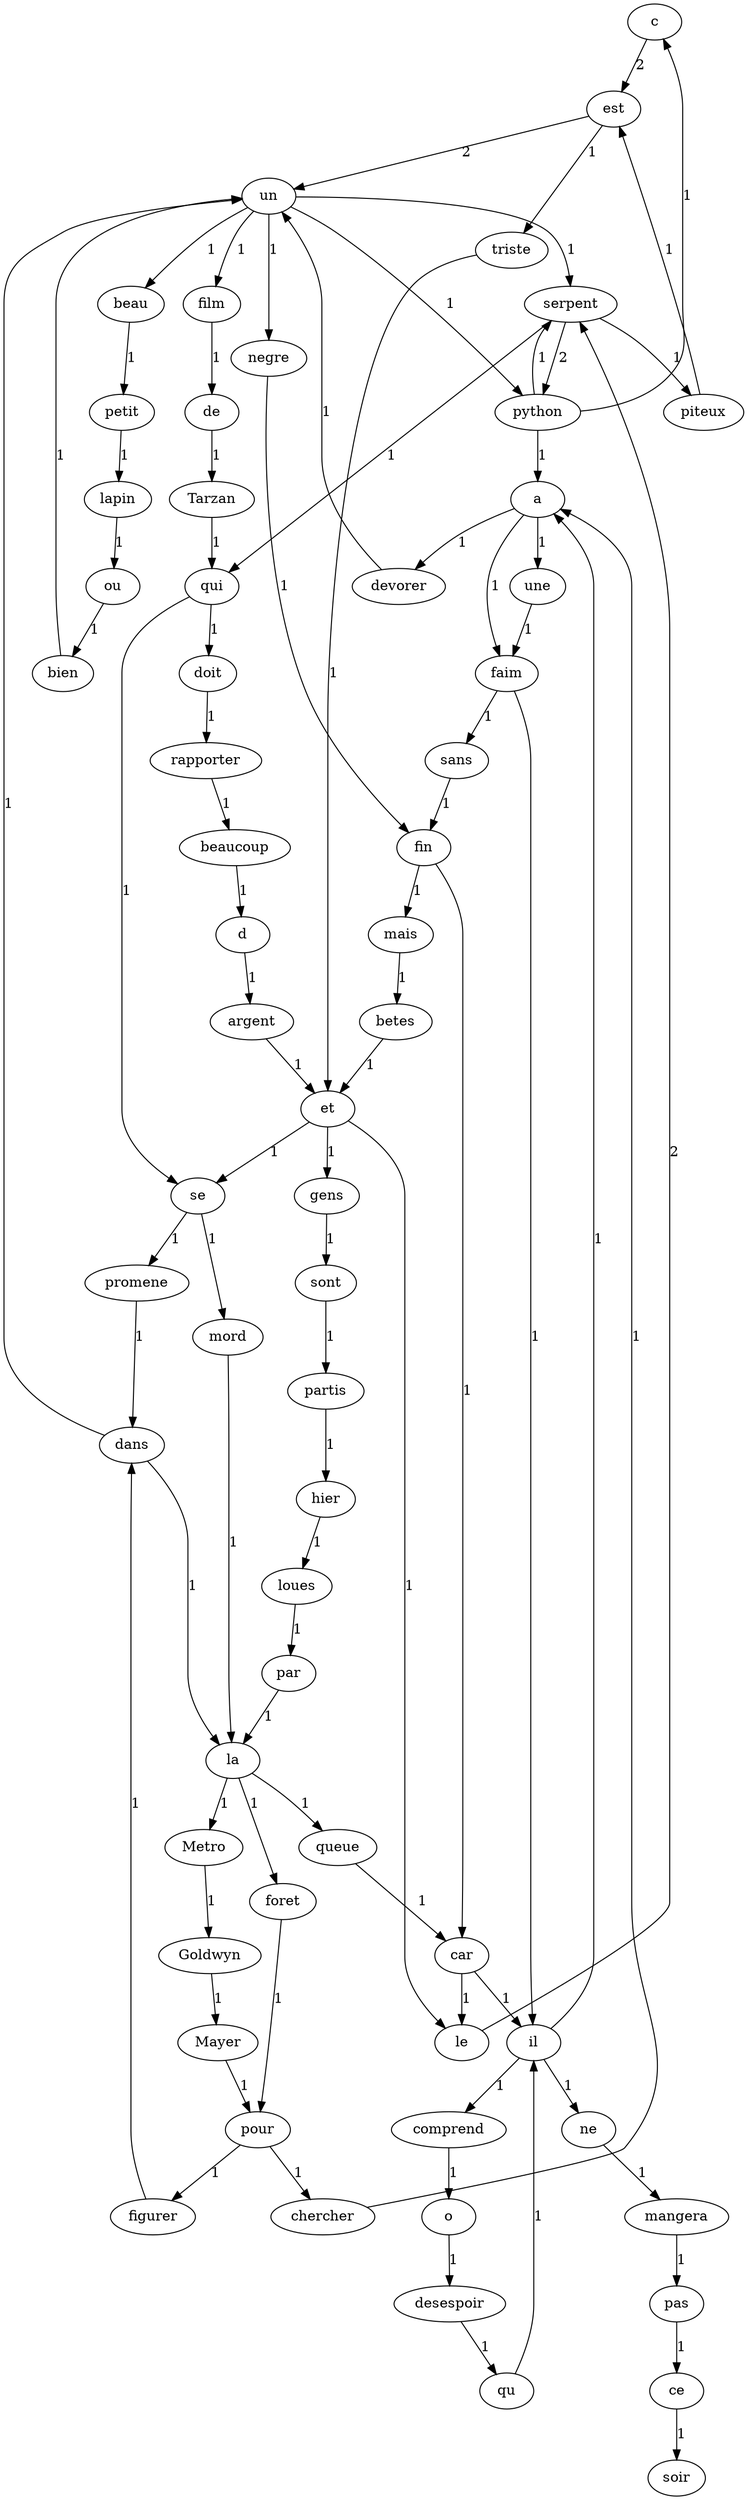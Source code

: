 digraph G {
c -> est [label = "2"];
est -> un [label = "2"];
est -> triste [label = "1"];
un -> serpent [label = "1"];
un -> python [label = "1"];
un -> beau [label = "1"];
un -> negre [label = "1"];
un -> film [label = "1"];
serpent -> python [label = "2"];
serpent -> qui [label = "1"];
serpent -> piteux [label = "1"];
python -> c [label = "1"];
python -> serpent [label = "1"];
python -> a [label = "1"];
qui -> se [label = "1"];
qui -> doit [label = "1"];
se -> promene [label = "1"];
se -> mord [label = "1"];
promene -> dans [label = "1"];
dans -> un [label = "1"];
dans -> la [label = "1"];
la -> foret [label = "1"];
la -> Metro [label = "1"];
la -> queue [label = "1"];
foret -> pour [label = "1"];
pour -> chercher [label = "1"];
pour -> figurer [label = "1"];
chercher -> a [label = "1"];
a -> devorer [label = "1"];
a -> faim [label = "1"];
a -> une [label = "1"];
devorer -> un [label = "1"];
beau -> petit [label = "1"];
petit -> lapin [label = "1"];
lapin -> ou [label = "1"];
ou -> bien [label = "1"];
bien -> un [label = "1"];
negre -> fin [label = "1"];
fin -> car [label = "1"];
fin -> mais [label = "1"];
car -> le [label = "1"];
car -> il [label = "1"];
le -> serpent [label = "2"];
faim -> il [label = "1"];
faim -> sans [label = "1"];
il -> a [label = "1"];
il -> comprend [label = "1"];
il -> ne [label = "1"];
une -> faim [label = "1"];
sans -> fin [label = "1"];
mais -> betes [label = "1"];
betes -> et [label = "1"];
et -> se [label = "1"];
et -> le [label = "1"];
et -> gens [label = "1"];
gens -> sont [label = "1"];
sont -> partis [label = "1"];
partis -> hier [label = "1"];
hier -> loues [label = "1"];
loues -> par [label = "1"];
par -> la [label = "1"];
Metro -> Goldwyn [label = "1"];
Goldwyn -> Mayer [label = "1"];
Mayer -> pour [label = "1"];
figurer -> dans [label = "1"];
film -> de [label = "1"];
de -> Tarzan [label = "1"];
Tarzan -> qui [label = "1"];
doit -> rapporter [label = "1"];
rapporter -> beaucoup [label = "1"];
beaucoup -> d [label = "1"];
d -> argent [label = "1"];
argent -> et [label = "1"];
piteux -> est [label = "1"];
triste -> et [label = "1"];
mord -> la [label = "1"];
queue -> car [label = "1"];
comprend -> o [label = "1"];
o -> desespoir [label = "1"];
desespoir -> qu [label = "1"];
qu -> il [label = "1"];
ne -> mangera [label = "1"];
mangera -> pas [label = "1"];
pas -> ce [label = "1"];
ce -> soir [label = "1"];
}
